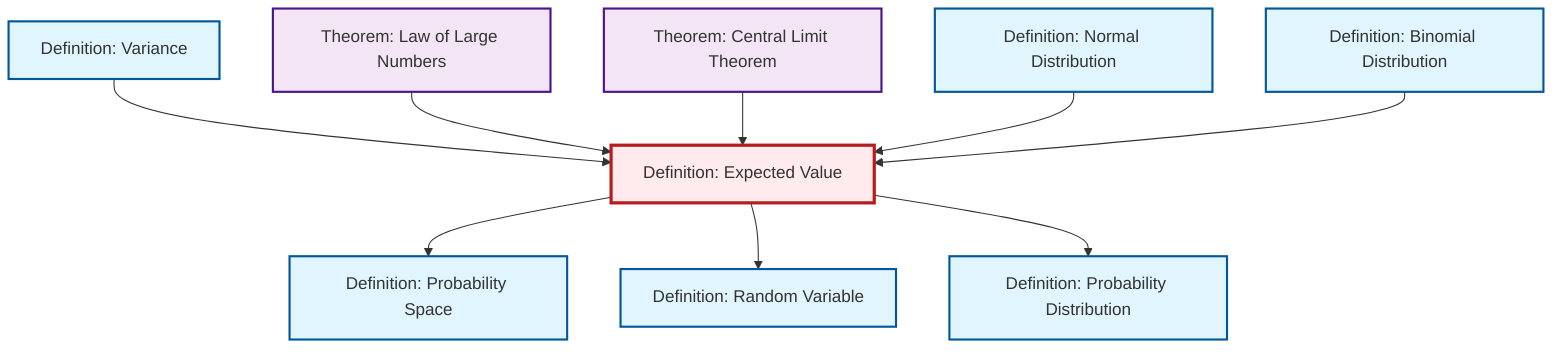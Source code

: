 graph TD
    classDef definition fill:#e1f5fe,stroke:#01579b,stroke-width:2px
    classDef theorem fill:#f3e5f5,stroke:#4a148c,stroke-width:2px
    classDef axiom fill:#fff3e0,stroke:#e65100,stroke-width:2px
    classDef example fill:#e8f5e9,stroke:#1b5e20,stroke-width:2px
    classDef current fill:#ffebee,stroke:#b71c1c,stroke-width:3px
    def-expectation["Definition: Expected Value"]:::definition
    thm-central-limit["Theorem: Central Limit Theorem"]:::theorem
    thm-law-of-large-numbers["Theorem: Law of Large Numbers"]:::theorem
    def-variance["Definition: Variance"]:::definition
    def-normal-distribution["Definition: Normal Distribution"]:::definition
    def-binomial-distribution["Definition: Binomial Distribution"]:::definition
    def-random-variable["Definition: Random Variable"]:::definition
    def-probability-distribution["Definition: Probability Distribution"]:::definition
    def-probability-space["Definition: Probability Space"]:::definition
    def-variance --> def-expectation
    def-expectation --> def-probability-space
    def-expectation --> def-random-variable
    thm-law-of-large-numbers --> def-expectation
    def-expectation --> def-probability-distribution
    thm-central-limit --> def-expectation
    def-normal-distribution --> def-expectation
    def-binomial-distribution --> def-expectation
    class def-expectation current